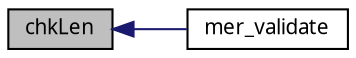 digraph G
{
  edge [fontname="FreeSans.ttf",fontsize=10,labelfontname="FreeSans.ttf",labelfontsize=10];
  node [fontname="FreeSans.ttf",fontsize=10,shape=record];
  rankdir=LR;
  Node1 [label="chkLen",height=0.2,width=0.4,color="black", fillcolor="grey75", style="filled" fontcolor="black"];
  Node1 -> Node2 [dir=back,color="midnightblue",fontsize=10,style="solid",fontname="FreeSans.ttf"];
  Node2 [label="mer_validate",height=0.2,width=0.4,color="black", fillcolor="white", style="filled",URL="$lmer_8h.html#489500e3d5104fc320a54d85c43bcfed",tooltip="Check validity of an object that inherits from the mer class."];
}
